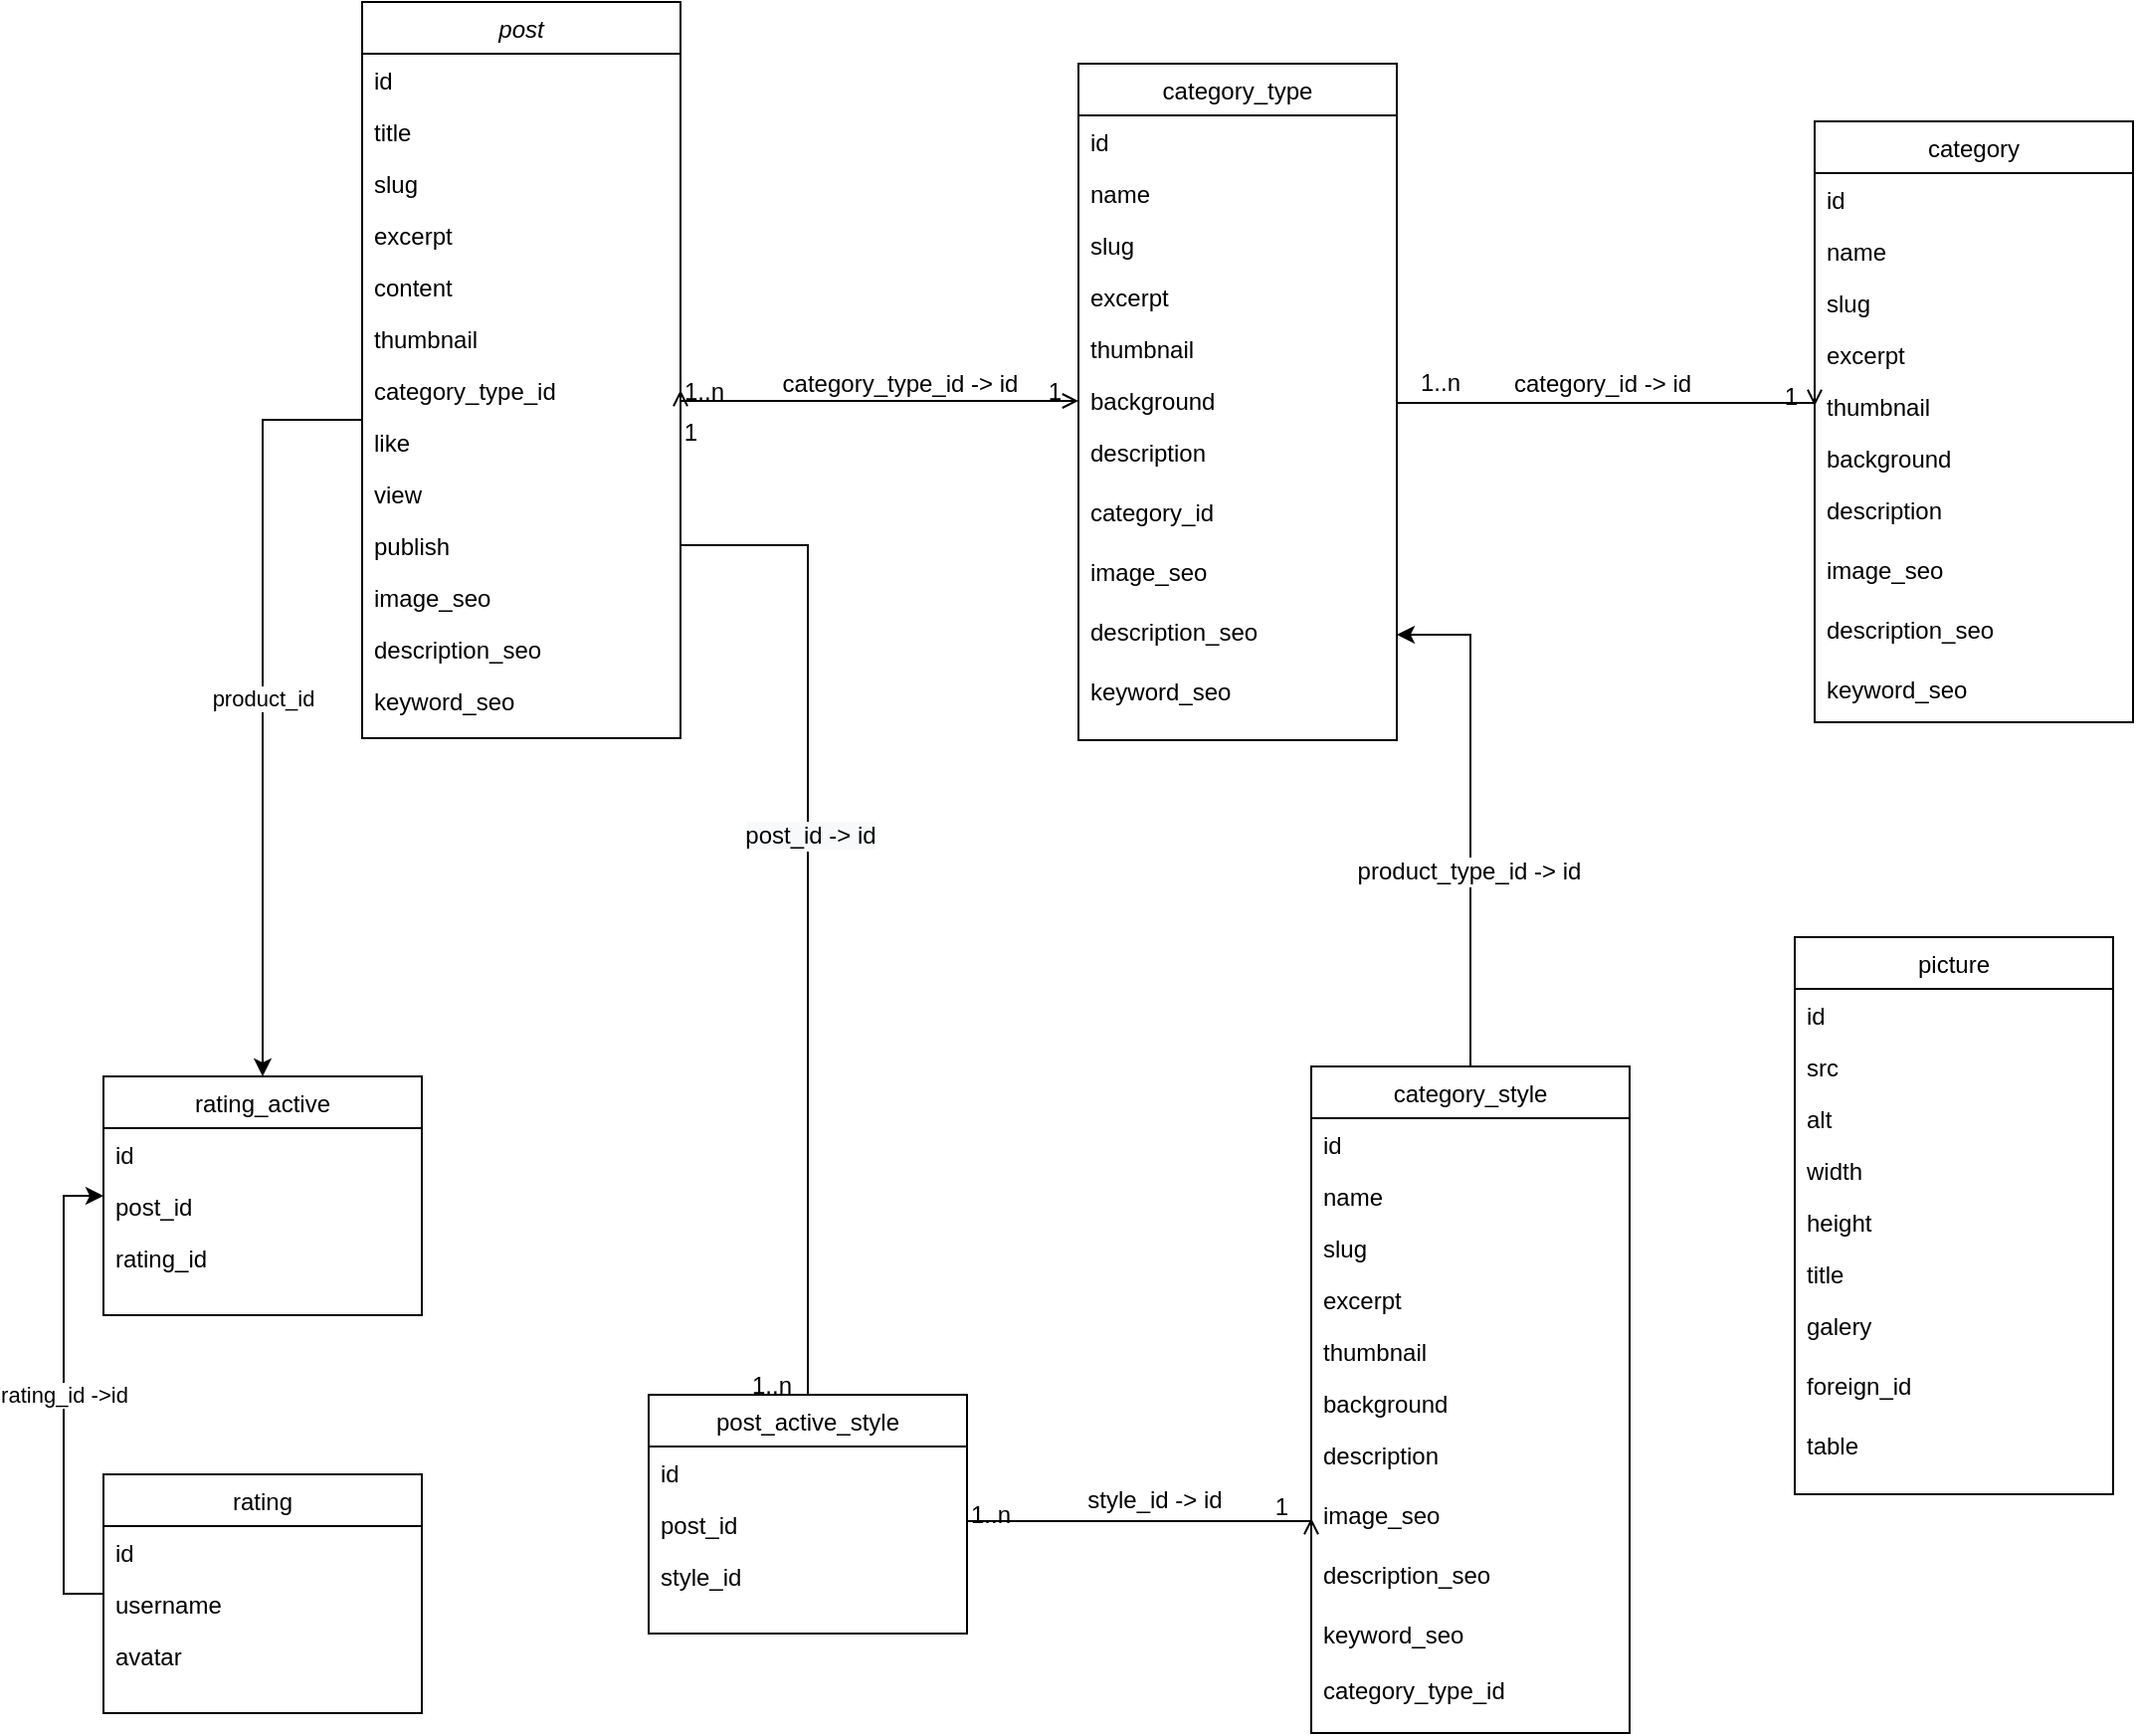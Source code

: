 <mxfile version="12.8.1" type="device"><diagram id="C5RBs43oDa-KdzZeNtuy" name="Page-1"><mxGraphModel dx="986" dy="471" grid="1" gridSize="10" guides="1" tooltips="1" connect="1" arrows="1" fold="1" page="1" pageScale="1" pageWidth="827" pageHeight="1169" math="0" shadow="0"><root><mxCell id="WIyWlLk6GJQsqaUBKTNV-0"/><mxCell id="WIyWlLk6GJQsqaUBKTNV-1" parent="WIyWlLk6GJQsqaUBKTNV-0"/><mxCell id="WOWW4CsGS_DyGr5pUcps-133" value="product_id" style="edgeStyle=orthogonalEdgeStyle;rounded=0;orthogonalLoop=1;jettySize=auto;html=1;entryX=0.5;entryY=0;entryDx=0;entryDy=0;" parent="WIyWlLk6GJQsqaUBKTNV-1" source="zkfFHV4jXpPFQw0GAbJ--0" target="WOWW4CsGS_DyGr5pUcps-103" edge="1"><mxGeometry relative="1" as="geometry"><mxPoint x="150" y="280.0" as="targetPoint"/><Array as="points"><mxPoint x="140" y="260"/></Array></mxGeometry></mxCell><mxCell id="zkfFHV4jXpPFQw0GAbJ--0" value="post" style="swimlane;fontStyle=2;align=center;verticalAlign=top;childLayout=stackLayout;horizontal=1;startSize=26;horizontalStack=0;resizeParent=1;resizeLast=0;collapsible=1;marginBottom=0;rounded=0;shadow=0;strokeWidth=1;" parent="WIyWlLk6GJQsqaUBKTNV-1" vertex="1"><mxGeometry x="190" y="50" width="160" height="370" as="geometry"><mxRectangle x="230" y="140" width="160" height="26" as="alternateBounds"/></mxGeometry></mxCell><mxCell id="zkfFHV4jXpPFQw0GAbJ--1" value="id" style="text;align=left;verticalAlign=top;spacingLeft=4;spacingRight=4;overflow=hidden;rotatable=0;points=[[0,0.5],[1,0.5]];portConstraint=eastwest;" parent="zkfFHV4jXpPFQw0GAbJ--0" vertex="1"><mxGeometry y="26" width="160" height="26" as="geometry"/></mxCell><mxCell id="zkfFHV4jXpPFQw0GAbJ--2" value="title" style="text;align=left;verticalAlign=top;spacingLeft=4;spacingRight=4;overflow=hidden;rotatable=0;points=[[0,0.5],[1,0.5]];portConstraint=eastwest;rounded=0;shadow=0;html=0;" parent="zkfFHV4jXpPFQw0GAbJ--0" vertex="1"><mxGeometry y="52" width="160" height="26" as="geometry"/></mxCell><mxCell id="zkfFHV4jXpPFQw0GAbJ--3" value="slug" style="text;align=left;verticalAlign=top;spacingLeft=4;spacingRight=4;overflow=hidden;rotatable=0;points=[[0,0.5],[1,0.5]];portConstraint=eastwest;rounded=0;shadow=0;html=0;" parent="zkfFHV4jXpPFQw0GAbJ--0" vertex="1"><mxGeometry y="78" width="160" height="26" as="geometry"/></mxCell><mxCell id="zkfFHV4jXpPFQw0GAbJ--5" value="excerpt" style="text;align=left;verticalAlign=top;spacingLeft=4;spacingRight=4;overflow=hidden;rotatable=0;points=[[0,0.5],[1,0.5]];portConstraint=eastwest;" parent="zkfFHV4jXpPFQw0GAbJ--0" vertex="1"><mxGeometry y="104" width="160" height="26" as="geometry"/></mxCell><mxCell id="WOWW4CsGS_DyGr5pUcps-6" value="content" style="text;align=left;verticalAlign=top;spacingLeft=4;spacingRight=4;overflow=hidden;rotatable=0;points=[[0,0.5],[1,0.5]];portConstraint=eastwest;" parent="zkfFHV4jXpPFQw0GAbJ--0" vertex="1"><mxGeometry y="130" width="160" height="26" as="geometry"/></mxCell><mxCell id="WOWW4CsGS_DyGr5pUcps-7" value="thumbnail" style="text;align=left;verticalAlign=top;spacingLeft=4;spacingRight=4;overflow=hidden;rotatable=0;points=[[0,0.5],[1,0.5]];portConstraint=eastwest;" parent="zkfFHV4jXpPFQw0GAbJ--0" vertex="1"><mxGeometry y="156" width="160" height="26" as="geometry"/></mxCell><mxCell id="WOWW4CsGS_DyGr5pUcps-13" value="category_type_id" style="text;align=left;verticalAlign=top;spacingLeft=4;spacingRight=4;overflow=hidden;rotatable=0;points=[[0,0.5],[1,0.5]];portConstraint=eastwest;" parent="zkfFHV4jXpPFQw0GAbJ--0" vertex="1"><mxGeometry y="182" width="160" height="26" as="geometry"/></mxCell><mxCell id="WOWW4CsGS_DyGr5pUcps-12" value="like&#xa;" style="text;align=left;verticalAlign=top;spacingLeft=4;spacingRight=4;overflow=hidden;rotatable=0;points=[[0,0.5],[1,0.5]];portConstraint=eastwest;" parent="zkfFHV4jXpPFQw0GAbJ--0" vertex="1"><mxGeometry y="208" width="160" height="26" as="geometry"/></mxCell><mxCell id="WOWW4CsGS_DyGr5pUcps-17" value="view" style="text;align=left;verticalAlign=top;spacingLeft=4;spacingRight=4;overflow=hidden;rotatable=0;points=[[0,0.5],[1,0.5]];portConstraint=eastwest;" parent="zkfFHV4jXpPFQw0GAbJ--0" vertex="1"><mxGeometry y="234" width="160" height="26" as="geometry"/></mxCell><mxCell id="WOWW4CsGS_DyGr5pUcps-18" value="publish" style="text;align=left;verticalAlign=top;spacingLeft=4;spacingRight=4;overflow=hidden;rotatable=0;points=[[0,0.5],[1,0.5]];portConstraint=eastwest;" parent="zkfFHV4jXpPFQw0GAbJ--0" vertex="1"><mxGeometry y="260" width="160" height="26" as="geometry"/></mxCell><mxCell id="WOWW4CsGS_DyGr5pUcps-16" value="image_seo" style="text;align=left;verticalAlign=top;spacingLeft=4;spacingRight=4;overflow=hidden;rotatable=0;points=[[0,0.5],[1,0.5]];portConstraint=eastwest;" parent="zkfFHV4jXpPFQw0GAbJ--0" vertex="1"><mxGeometry y="286" width="160" height="26" as="geometry"/></mxCell><mxCell id="WOWW4CsGS_DyGr5pUcps-15" value="description_seo" style="text;align=left;verticalAlign=top;spacingLeft=4;spacingRight=4;overflow=hidden;rotatable=0;points=[[0,0.5],[1,0.5]];portConstraint=eastwest;" parent="zkfFHV4jXpPFQw0GAbJ--0" vertex="1"><mxGeometry y="312" width="160" height="26" as="geometry"/></mxCell><mxCell id="WOWW4CsGS_DyGr5pUcps-14" value="keyword_seo" style="text;align=left;verticalAlign=top;spacingLeft=4;spacingRight=4;overflow=hidden;rotatable=0;points=[[0,0.5],[1,0.5]];portConstraint=eastwest;" parent="zkfFHV4jXpPFQw0GAbJ--0" vertex="1"><mxGeometry y="338" width="160" height="26" as="geometry"/></mxCell><mxCell id="zkfFHV4jXpPFQw0GAbJ--17" value="category_type" style="swimlane;fontStyle=0;align=center;verticalAlign=top;childLayout=stackLayout;horizontal=1;startSize=26;horizontalStack=0;resizeParent=1;resizeLast=0;collapsible=1;marginBottom=0;rounded=0;shadow=0;strokeWidth=1;" parent="WIyWlLk6GJQsqaUBKTNV-1" vertex="1"><mxGeometry x="550" y="81" width="160" height="340" as="geometry"><mxRectangle x="550" y="140" width="160" height="26" as="alternateBounds"/></mxGeometry></mxCell><mxCell id="zkfFHV4jXpPFQw0GAbJ--18" value="id" style="text;align=left;verticalAlign=top;spacingLeft=4;spacingRight=4;overflow=hidden;rotatable=0;points=[[0,0.5],[1,0.5]];portConstraint=eastwest;" parent="zkfFHV4jXpPFQw0GAbJ--17" vertex="1"><mxGeometry y="26" width="160" height="26" as="geometry"/></mxCell><mxCell id="zkfFHV4jXpPFQw0GAbJ--19" value="name" style="text;align=left;verticalAlign=top;spacingLeft=4;spacingRight=4;overflow=hidden;rotatable=0;points=[[0,0.5],[1,0.5]];portConstraint=eastwest;rounded=0;shadow=0;html=0;" parent="zkfFHV4jXpPFQw0GAbJ--17" vertex="1"><mxGeometry y="52" width="160" height="26" as="geometry"/></mxCell><mxCell id="zkfFHV4jXpPFQw0GAbJ--20" value="slug" style="text;align=left;verticalAlign=top;spacingLeft=4;spacingRight=4;overflow=hidden;rotatable=0;points=[[0,0.5],[1,0.5]];portConstraint=eastwest;rounded=0;shadow=0;html=0;" parent="zkfFHV4jXpPFQw0GAbJ--17" vertex="1"><mxGeometry y="78" width="160" height="26" as="geometry"/></mxCell><mxCell id="zkfFHV4jXpPFQw0GAbJ--24" value="excerpt" style="text;align=left;verticalAlign=top;spacingLeft=4;spacingRight=4;overflow=hidden;rotatable=0;points=[[0,0.5],[1,0.5]];portConstraint=eastwest;" parent="zkfFHV4jXpPFQw0GAbJ--17" vertex="1"><mxGeometry y="104" width="160" height="26" as="geometry"/></mxCell><mxCell id="zkfFHV4jXpPFQw0GAbJ--25" value="thumbnail" style="text;align=left;verticalAlign=top;spacingLeft=4;spacingRight=4;overflow=hidden;rotatable=0;points=[[0,0.5],[1,0.5]];portConstraint=eastwest;" parent="zkfFHV4jXpPFQw0GAbJ--17" vertex="1"><mxGeometry y="130" width="160" height="26" as="geometry"/></mxCell><mxCell id="WOWW4CsGS_DyGr5pUcps-20" value="background" style="text;align=left;verticalAlign=top;spacingLeft=4;spacingRight=4;overflow=hidden;rotatable=0;points=[[0,0.5],[1,0.5]];portConstraint=eastwest;" parent="zkfFHV4jXpPFQw0GAbJ--17" vertex="1"><mxGeometry y="156" width="160" height="26" as="geometry"/></mxCell><mxCell id="WOWW4CsGS_DyGr5pUcps-22" value="description" style="text;align=left;verticalAlign=top;spacingLeft=4;spacingRight=4;overflow=hidden;rotatable=0;points=[[0,0.5],[1,0.5]];portConstraint=eastwest;" parent="zkfFHV4jXpPFQw0GAbJ--17" vertex="1"><mxGeometry y="182" width="160" height="30" as="geometry"/></mxCell><mxCell id="WOWW4CsGS_DyGr5pUcps-23" value="category_id" style="text;align=left;verticalAlign=top;spacingLeft=4;spacingRight=4;overflow=hidden;rotatable=0;points=[[0,0.5],[1,0.5]];portConstraint=eastwest;" parent="zkfFHV4jXpPFQw0GAbJ--17" vertex="1"><mxGeometry y="212" width="160" height="30" as="geometry"/></mxCell><mxCell id="WOWW4CsGS_DyGr5pUcps-24" value="image_seo" style="text;align=left;verticalAlign=top;spacingLeft=4;spacingRight=4;overflow=hidden;rotatable=0;points=[[0,0.5],[1,0.5]];portConstraint=eastwest;" parent="zkfFHV4jXpPFQw0GAbJ--17" vertex="1"><mxGeometry y="242" width="160" height="30" as="geometry"/></mxCell><mxCell id="WOWW4CsGS_DyGr5pUcps-25" value="description_seo" style="text;align=left;verticalAlign=top;spacingLeft=4;spacingRight=4;overflow=hidden;rotatable=0;points=[[0,0.5],[1,0.5]];portConstraint=eastwest;" parent="zkfFHV4jXpPFQw0GAbJ--17" vertex="1"><mxGeometry y="272" width="160" height="30" as="geometry"/></mxCell><mxCell id="WOWW4CsGS_DyGr5pUcps-26" value="keyword_seo" style="text;align=left;verticalAlign=top;spacingLeft=4;spacingRight=4;overflow=hidden;rotatable=0;points=[[0,0.5],[1,0.5]];portConstraint=eastwest;" parent="zkfFHV4jXpPFQw0GAbJ--17" vertex="1"><mxGeometry y="302" width="160" height="30" as="geometry"/></mxCell><mxCell id="zkfFHV4jXpPFQw0GAbJ--26" value="" style="endArrow=open;shadow=0;strokeWidth=1;strokeColor=#000000;rounded=0;endFill=1;edgeStyle=elbowEdgeStyle;elbow=vertical;" parent="WIyWlLk6GJQsqaUBKTNV-1" source="zkfFHV4jXpPFQw0GAbJ--0" target="zkfFHV4jXpPFQw0GAbJ--17" edge="1"><mxGeometry x="0.5" y="41" relative="1" as="geometry"><mxPoint x="380" y="192" as="sourcePoint"/><mxPoint x="540" y="192" as="targetPoint"/><mxPoint x="-40" y="32" as="offset"/></mxGeometry></mxCell><mxCell id="zkfFHV4jXpPFQw0GAbJ--27" value="1..n" style="resizable=0;align=left;verticalAlign=bottom;labelBackgroundColor=none;fontSize=12;" parent="zkfFHV4jXpPFQw0GAbJ--26" connectable="0" vertex="1"><mxGeometry x="-1" relative="1" as="geometry"><mxPoint y="4" as="offset"/></mxGeometry></mxCell><mxCell id="zkfFHV4jXpPFQw0GAbJ--28" value="1" style="resizable=0;align=right;verticalAlign=bottom;labelBackgroundColor=none;fontSize=12;" parent="zkfFHV4jXpPFQw0GAbJ--26" connectable="0" vertex="1"><mxGeometry x="1" relative="1" as="geometry"><mxPoint x="-7" y="4" as="offset"/></mxGeometry></mxCell><mxCell id="zkfFHV4jXpPFQw0GAbJ--29" value="&lt;span style=&quot;text-align: left&quot;&gt;category_type_id&lt;/span&gt;&amp;nbsp;-&amp;gt; id" style="text;html=1;resizable=0;points=[];;align=center;verticalAlign=middle;labelBackgroundColor=none;rounded=0;shadow=0;strokeWidth=1;fontSize=12;" parent="zkfFHV4jXpPFQw0GAbJ--26" vertex="1" connectable="0"><mxGeometry x="0.5" y="49" relative="1" as="geometry"><mxPoint x="-40" y="40" as="offset"/></mxGeometry></mxCell><mxCell id="WOWW4CsGS_DyGr5pUcps-27" value="category" style="swimlane;fontStyle=0;align=center;verticalAlign=top;childLayout=stackLayout;horizontal=1;startSize=26;horizontalStack=0;resizeParent=1;resizeLast=0;collapsible=1;marginBottom=0;rounded=0;shadow=0;strokeWidth=1;" parent="WIyWlLk6GJQsqaUBKTNV-1" vertex="1"><mxGeometry x="920" y="110" width="160" height="302" as="geometry"><mxRectangle x="550" y="140" width="160" height="26" as="alternateBounds"/></mxGeometry></mxCell><mxCell id="WOWW4CsGS_DyGr5pUcps-28" value="id" style="text;align=left;verticalAlign=top;spacingLeft=4;spacingRight=4;overflow=hidden;rotatable=0;points=[[0,0.5],[1,0.5]];portConstraint=eastwest;" parent="WOWW4CsGS_DyGr5pUcps-27" vertex="1"><mxGeometry y="26" width="160" height="26" as="geometry"/></mxCell><mxCell id="WOWW4CsGS_DyGr5pUcps-29" value="name" style="text;align=left;verticalAlign=top;spacingLeft=4;spacingRight=4;overflow=hidden;rotatable=0;points=[[0,0.5],[1,0.5]];portConstraint=eastwest;rounded=0;shadow=0;html=0;" parent="WOWW4CsGS_DyGr5pUcps-27" vertex="1"><mxGeometry y="52" width="160" height="26" as="geometry"/></mxCell><mxCell id="WOWW4CsGS_DyGr5pUcps-30" value="slug" style="text;align=left;verticalAlign=top;spacingLeft=4;spacingRight=4;overflow=hidden;rotatable=0;points=[[0,0.5],[1,0.5]];portConstraint=eastwest;rounded=0;shadow=0;html=0;" parent="WOWW4CsGS_DyGr5pUcps-27" vertex="1"><mxGeometry y="78" width="160" height="26" as="geometry"/></mxCell><mxCell id="WOWW4CsGS_DyGr5pUcps-31" value="excerpt" style="text;align=left;verticalAlign=top;spacingLeft=4;spacingRight=4;overflow=hidden;rotatable=0;points=[[0,0.5],[1,0.5]];portConstraint=eastwest;" parent="WOWW4CsGS_DyGr5pUcps-27" vertex="1"><mxGeometry y="104" width="160" height="26" as="geometry"/></mxCell><mxCell id="WOWW4CsGS_DyGr5pUcps-32" value="thumbnail" style="text;align=left;verticalAlign=top;spacingLeft=4;spacingRight=4;overflow=hidden;rotatable=0;points=[[0,0.5],[1,0.5]];portConstraint=eastwest;" parent="WOWW4CsGS_DyGr5pUcps-27" vertex="1"><mxGeometry y="130" width="160" height="26" as="geometry"/></mxCell><mxCell id="WOWW4CsGS_DyGr5pUcps-33" value="background" style="text;align=left;verticalAlign=top;spacingLeft=4;spacingRight=4;overflow=hidden;rotatable=0;points=[[0,0.5],[1,0.5]];portConstraint=eastwest;" parent="WOWW4CsGS_DyGr5pUcps-27" vertex="1"><mxGeometry y="156" width="160" height="26" as="geometry"/></mxCell><mxCell id="WOWW4CsGS_DyGr5pUcps-34" value="description" style="text;align=left;verticalAlign=top;spacingLeft=4;spacingRight=4;overflow=hidden;rotatable=0;points=[[0,0.5],[1,0.5]];portConstraint=eastwest;" parent="WOWW4CsGS_DyGr5pUcps-27" vertex="1"><mxGeometry y="182" width="160" height="30" as="geometry"/></mxCell><mxCell id="WOWW4CsGS_DyGr5pUcps-36" value="image_seo" style="text;align=left;verticalAlign=top;spacingLeft=4;spacingRight=4;overflow=hidden;rotatable=0;points=[[0,0.5],[1,0.5]];portConstraint=eastwest;" parent="WOWW4CsGS_DyGr5pUcps-27" vertex="1"><mxGeometry y="212" width="160" height="30" as="geometry"/></mxCell><mxCell id="WOWW4CsGS_DyGr5pUcps-37" value="description_seo" style="text;align=left;verticalAlign=top;spacingLeft=4;spacingRight=4;overflow=hidden;rotatable=0;points=[[0,0.5],[1,0.5]];portConstraint=eastwest;" parent="WOWW4CsGS_DyGr5pUcps-27" vertex="1"><mxGeometry y="242" width="160" height="30" as="geometry"/></mxCell><mxCell id="WOWW4CsGS_DyGr5pUcps-38" value="keyword_seo" style="text;align=left;verticalAlign=top;spacingLeft=4;spacingRight=4;overflow=hidden;rotatable=0;points=[[0,0.5],[1,0.5]];portConstraint=eastwest;" parent="WOWW4CsGS_DyGr5pUcps-27" vertex="1"><mxGeometry y="272" width="160" height="30" as="geometry"/></mxCell><mxCell id="WOWW4CsGS_DyGr5pUcps-43" value="" style="endArrow=open;shadow=0;strokeWidth=1;strokeColor=#000000;rounded=0;endFill=1;edgeStyle=elbowEdgeStyle;elbow=vertical;entryX=0;entryY=0.5;entryDx=0;entryDy=0;exitX=1;exitY=0.5;exitDx=0;exitDy=0;" parent="WIyWlLk6GJQsqaUBKTNV-1" source="WOWW4CsGS_DyGr5pUcps-20" target="WOWW4CsGS_DyGr5pUcps-32" edge="1"><mxGeometry x="0.5" y="41" relative="1" as="geometry"><mxPoint x="770" y="239.5" as="sourcePoint"/><mxPoint x="990" y="239.5" as="targetPoint"/><mxPoint x="-40" y="32" as="offset"/></mxGeometry></mxCell><mxCell id="WOWW4CsGS_DyGr5pUcps-44" value="1..n" style="resizable=0;align=left;verticalAlign=bottom;labelBackgroundColor=none;fontSize=12;" parent="WOWW4CsGS_DyGr5pUcps-43" connectable="0" vertex="1"><mxGeometry x="-1" relative="1" as="geometry"><mxPoint x="10" as="offset"/></mxGeometry></mxCell><mxCell id="WOWW4CsGS_DyGr5pUcps-45" value="1" style="resizable=0;align=right;verticalAlign=bottom;labelBackgroundColor=none;fontSize=12;" parent="WOWW4CsGS_DyGr5pUcps-43" connectable="0" vertex="1"><mxGeometry x="1" relative="1" as="geometry"><mxPoint x="-7" y="4" as="offset"/></mxGeometry></mxCell><mxCell id="WOWW4CsGS_DyGr5pUcps-46" value="&lt;span style=&quot;text-align: left&quot;&gt;category_id&lt;/span&gt;&amp;nbsp;-&amp;gt; id" style="text;html=1;resizable=0;points=[];;align=center;verticalAlign=middle;labelBackgroundColor=none;rounded=0;shadow=0;strokeWidth=1;fontSize=12;" parent="WOWW4CsGS_DyGr5pUcps-43" vertex="1" connectable="0"><mxGeometry x="0.5" y="49" relative="1" as="geometry"><mxPoint x="-55.5" y="39" as="offset"/></mxGeometry></mxCell><mxCell id="uDPHRnKjwtNhrfCXkMd6-0" style="edgeStyle=orthogonalEdgeStyle;rounded=0;orthogonalLoop=1;jettySize=auto;html=1;entryX=1;entryY=0.5;entryDx=0;entryDy=0;" parent="WIyWlLk6GJQsqaUBKTNV-1" source="WOWW4CsGS_DyGr5pUcps-47" target="WOWW4CsGS_DyGr5pUcps-25" edge="1"><mxGeometry relative="1" as="geometry"/></mxCell><mxCell id="uDPHRnKjwtNhrfCXkMd6-3" value="product_type_id -&amp;gt; id" style="text;html=1;align=center;verticalAlign=middle;resizable=0;points=[];labelBackgroundColor=#ffffff;" parent="uDPHRnKjwtNhrfCXkMd6-0" vertex="1" connectable="0"><mxGeometry x="-0.224" y="1" relative="1" as="geometry"><mxPoint as="offset"/></mxGeometry></mxCell><mxCell id="WOWW4CsGS_DyGr5pUcps-47" value="category_style" style="swimlane;fontStyle=0;align=center;verticalAlign=top;childLayout=stackLayout;horizontal=1;startSize=26;horizontalStack=0;resizeParent=1;resizeLast=0;collapsible=1;marginBottom=0;rounded=0;shadow=0;strokeWidth=1;" parent="WIyWlLk6GJQsqaUBKTNV-1" vertex="1"><mxGeometry x="667" y="585" width="160" height="335" as="geometry"><mxRectangle x="550" y="140" width="160" height="26" as="alternateBounds"/></mxGeometry></mxCell><mxCell id="WOWW4CsGS_DyGr5pUcps-48" value="id" style="text;align=left;verticalAlign=top;spacingLeft=4;spacingRight=4;overflow=hidden;rotatable=0;points=[[0,0.5],[1,0.5]];portConstraint=eastwest;" parent="WOWW4CsGS_DyGr5pUcps-47" vertex="1"><mxGeometry y="26" width="160" height="26" as="geometry"/></mxCell><mxCell id="WOWW4CsGS_DyGr5pUcps-49" value="name" style="text;align=left;verticalAlign=top;spacingLeft=4;spacingRight=4;overflow=hidden;rotatable=0;points=[[0,0.5],[1,0.5]];portConstraint=eastwest;rounded=0;shadow=0;html=0;" parent="WOWW4CsGS_DyGr5pUcps-47" vertex="1"><mxGeometry y="52" width="160" height="26" as="geometry"/></mxCell><mxCell id="WOWW4CsGS_DyGr5pUcps-50" value="slug" style="text;align=left;verticalAlign=top;spacingLeft=4;spacingRight=4;overflow=hidden;rotatable=0;points=[[0,0.5],[1,0.5]];portConstraint=eastwest;rounded=0;shadow=0;html=0;" parent="WOWW4CsGS_DyGr5pUcps-47" vertex="1"><mxGeometry y="78" width="160" height="26" as="geometry"/></mxCell><mxCell id="WOWW4CsGS_DyGr5pUcps-51" value="excerpt" style="text;align=left;verticalAlign=top;spacingLeft=4;spacingRight=4;overflow=hidden;rotatable=0;points=[[0,0.5],[1,0.5]];portConstraint=eastwest;" parent="WOWW4CsGS_DyGr5pUcps-47" vertex="1"><mxGeometry y="104" width="160" height="26" as="geometry"/></mxCell><mxCell id="WOWW4CsGS_DyGr5pUcps-52" value="thumbnail" style="text;align=left;verticalAlign=top;spacingLeft=4;spacingRight=4;overflow=hidden;rotatable=0;points=[[0,0.5],[1,0.5]];portConstraint=eastwest;" parent="WOWW4CsGS_DyGr5pUcps-47" vertex="1"><mxGeometry y="130" width="160" height="26" as="geometry"/></mxCell><mxCell id="WOWW4CsGS_DyGr5pUcps-53" value="background" style="text;align=left;verticalAlign=top;spacingLeft=4;spacingRight=4;overflow=hidden;rotatable=0;points=[[0,0.5],[1,0.5]];portConstraint=eastwest;" parent="WOWW4CsGS_DyGr5pUcps-47" vertex="1"><mxGeometry y="156" width="160" height="26" as="geometry"/></mxCell><mxCell id="WOWW4CsGS_DyGr5pUcps-54" value="description" style="text;align=left;verticalAlign=top;spacingLeft=4;spacingRight=4;overflow=hidden;rotatable=0;points=[[0,0.5],[1,0.5]];portConstraint=eastwest;" parent="WOWW4CsGS_DyGr5pUcps-47" vertex="1"><mxGeometry y="182" width="160" height="30" as="geometry"/></mxCell><mxCell id="WOWW4CsGS_DyGr5pUcps-56" value="image_seo" style="text;align=left;verticalAlign=top;spacingLeft=4;spacingRight=4;overflow=hidden;rotatable=0;points=[[0,0.5],[1,0.5]];portConstraint=eastwest;" parent="WOWW4CsGS_DyGr5pUcps-47" vertex="1"><mxGeometry y="212" width="160" height="30" as="geometry"/></mxCell><mxCell id="WOWW4CsGS_DyGr5pUcps-79" value="description_seo" style="text;align=left;verticalAlign=top;spacingLeft=4;spacingRight=4;overflow=hidden;rotatable=0;points=[[0,0.5],[1,0.5]];portConstraint=eastwest;" parent="WOWW4CsGS_DyGr5pUcps-47" vertex="1"><mxGeometry y="242" width="160" height="30" as="geometry"/></mxCell><mxCell id="WOWW4CsGS_DyGr5pUcps-58" value="keyword_seo" style="text;align=left;verticalAlign=top;spacingLeft=4;spacingRight=4;overflow=hidden;rotatable=0;points=[[0,0.5],[1,0.5]];portConstraint=eastwest;" parent="WOWW4CsGS_DyGr5pUcps-47" vertex="1"><mxGeometry y="272" width="160" height="28" as="geometry"/></mxCell><mxCell id="uDPHRnKjwtNhrfCXkMd6-4" value="category_type_id&#xa;" style="text;align=left;verticalAlign=top;spacingLeft=4;spacingRight=4;overflow=hidden;rotatable=0;points=[[0,0.5],[1,0.5]];portConstraint=eastwest;" parent="WOWW4CsGS_DyGr5pUcps-47" vertex="1"><mxGeometry y="300" width="160" height="28" as="geometry"/></mxCell><mxCell id="WOWW4CsGS_DyGr5pUcps-59" value="" style="endArrow=open;shadow=0;strokeWidth=1;strokeColor=#000000;rounded=0;endFill=1;edgeStyle=elbowEdgeStyle;elbow=vertical;exitX=0.5;exitY=0;exitDx=0;exitDy=0;entryX=1;entryY=0.5;entryDx=0;entryDy=0;" parent="WIyWlLk6GJQsqaUBKTNV-1" source="WOWW4CsGS_DyGr5pUcps-63" target="WOWW4CsGS_DyGr5pUcps-13" edge="1"><mxGeometry x="0.5" y="41" relative="1" as="geometry"><mxPoint x="440" y="637" as="sourcePoint"/><mxPoint x="414" y="340" as="targetPoint"/><mxPoint x="-40" y="32" as="offset"/><Array as="points"><mxPoint x="390" y="323"/></Array></mxGeometry></mxCell><mxCell id="WOWW4CsGS_DyGr5pUcps-60" value="1..n" style="resizable=0;align=left;verticalAlign=bottom;labelBackgroundColor=none;fontSize=12;" parent="WOWW4CsGS_DyGr5pUcps-59" connectable="0" vertex="1"><mxGeometry x="-1" relative="1" as="geometry"><mxPoint x="-30" y="4" as="offset"/></mxGeometry></mxCell><mxCell id="WOWW4CsGS_DyGr5pUcps-61" value="1" style="resizable=0;align=right;verticalAlign=bottom;labelBackgroundColor=none;fontSize=12;" parent="WOWW4CsGS_DyGr5pUcps-59" connectable="0" vertex="1"><mxGeometry x="1" relative="1" as="geometry"><mxPoint x="10" y="30" as="offset"/></mxGeometry></mxCell><mxCell id="uDPHRnKjwtNhrfCXkMd6-2" value="&lt;span style=&quot;background-color: rgb(248 , 249 , 250)&quot;&gt;post_id -&amp;gt; id&lt;/span&gt;" style="text;html=1;align=center;verticalAlign=middle;resizable=0;points=[];labelBackgroundColor=#ffffff;" parent="WOWW4CsGS_DyGr5pUcps-59" vertex="1" connectable="0"><mxGeometry x="-0.01" y="-1" relative="1" as="geometry"><mxPoint as="offset"/></mxGeometry></mxCell><mxCell id="WOWW4CsGS_DyGr5pUcps-63" value="post_active_style" style="swimlane;fontStyle=0;align=center;verticalAlign=top;childLayout=stackLayout;horizontal=1;startSize=26;horizontalStack=0;resizeParent=1;resizeLast=0;collapsible=1;marginBottom=0;rounded=0;shadow=0;strokeWidth=1;" parent="WIyWlLk6GJQsqaUBKTNV-1" vertex="1"><mxGeometry x="334" y="750" width="160" height="120" as="geometry"><mxRectangle x="550" y="140" width="160" height="26" as="alternateBounds"/></mxGeometry></mxCell><mxCell id="WOWW4CsGS_DyGr5pUcps-64" value="id" style="text;align=left;verticalAlign=top;spacingLeft=4;spacingRight=4;overflow=hidden;rotatable=0;points=[[0,0.5],[1,0.5]];portConstraint=eastwest;" parent="WOWW4CsGS_DyGr5pUcps-63" vertex="1"><mxGeometry y="26" width="160" height="26" as="geometry"/></mxCell><mxCell id="WOWW4CsGS_DyGr5pUcps-65" value="post_id" style="text;align=left;verticalAlign=top;spacingLeft=4;spacingRight=4;overflow=hidden;rotatable=0;points=[[0,0.5],[1,0.5]];portConstraint=eastwest;rounded=0;shadow=0;html=0;" parent="WOWW4CsGS_DyGr5pUcps-63" vertex="1"><mxGeometry y="52" width="160" height="26" as="geometry"/></mxCell><mxCell id="WOWW4CsGS_DyGr5pUcps-66" value="style_id" style="text;align=left;verticalAlign=top;spacingLeft=4;spacingRight=4;overflow=hidden;rotatable=0;points=[[0,0.5],[1,0.5]];portConstraint=eastwest;rounded=0;shadow=0;html=0;" parent="WOWW4CsGS_DyGr5pUcps-63" vertex="1"><mxGeometry y="78" width="160" height="26" as="geometry"/></mxCell><mxCell id="WOWW4CsGS_DyGr5pUcps-75" value="" style="endArrow=open;shadow=0;strokeWidth=1;strokeColor=#000000;rounded=0;endFill=1;edgeStyle=elbowEdgeStyle;elbow=vertical;exitX=1;exitY=0.5;exitDx=0;exitDy=0;entryX=0;entryY=0.5;entryDx=0;entryDy=0;" parent="WIyWlLk6GJQsqaUBKTNV-1" source="WOWW4CsGS_DyGr5pUcps-65" target="WOWW4CsGS_DyGr5pUcps-56" edge="1"><mxGeometry x="0.5" y="41" relative="1" as="geometry"><mxPoint x="470" y="721" as="sourcePoint"/><mxPoint x="610" y="727" as="targetPoint"/><mxPoint x="-40" y="32" as="offset"/><Array as="points"/></mxGeometry></mxCell><mxCell id="WOWW4CsGS_DyGr5pUcps-76" value="1..n" style="resizable=0;align=left;verticalAlign=bottom;labelBackgroundColor=none;fontSize=12;" parent="WOWW4CsGS_DyGr5pUcps-75" connectable="0" vertex="1"><mxGeometry x="-1" relative="1" as="geometry"><mxPoint y="4" as="offset"/></mxGeometry></mxCell><mxCell id="WOWW4CsGS_DyGr5pUcps-77" value="1" style="resizable=0;align=right;verticalAlign=bottom;labelBackgroundColor=none;fontSize=12;" parent="WOWW4CsGS_DyGr5pUcps-75" connectable="0" vertex="1"><mxGeometry x="1" relative="1" as="geometry"><mxPoint x="-10" y="3.24" as="offset"/></mxGeometry></mxCell><mxCell id="WOWW4CsGS_DyGr5pUcps-78" value="style_id -&amp;gt; id" style="text;html=1;resizable=0;points=[];;align=center;verticalAlign=middle;labelBackgroundColor=none;rounded=0;shadow=0;strokeWidth=1;fontSize=12;" parent="WOWW4CsGS_DyGr5pUcps-75" vertex="1" connectable="0"><mxGeometry x="0.5" y="49" relative="1" as="geometry"><mxPoint x="-37" y="38" as="offset"/></mxGeometry></mxCell><mxCell id="WOWW4CsGS_DyGr5pUcps-80" value="picture" style="swimlane;fontStyle=0;align=center;verticalAlign=top;childLayout=stackLayout;horizontal=1;startSize=26;horizontalStack=0;resizeParent=1;resizeLast=0;collapsible=1;marginBottom=0;rounded=0;shadow=0;strokeWidth=1;" parent="WIyWlLk6GJQsqaUBKTNV-1" vertex="1"><mxGeometry x="910" y="520" width="160" height="280" as="geometry"><mxRectangle x="550" y="140" width="160" height="26" as="alternateBounds"/></mxGeometry></mxCell><mxCell id="WOWW4CsGS_DyGr5pUcps-81" value="id" style="text;align=left;verticalAlign=top;spacingLeft=4;spacingRight=4;overflow=hidden;rotatable=0;points=[[0,0.5],[1,0.5]];portConstraint=eastwest;" parent="WOWW4CsGS_DyGr5pUcps-80" vertex="1"><mxGeometry y="26" width="160" height="26" as="geometry"/></mxCell><mxCell id="WOWW4CsGS_DyGr5pUcps-82" value="src" style="text;align=left;verticalAlign=top;spacingLeft=4;spacingRight=4;overflow=hidden;rotatable=0;points=[[0,0.5],[1,0.5]];portConstraint=eastwest;rounded=0;shadow=0;html=0;" parent="WOWW4CsGS_DyGr5pUcps-80" vertex="1"><mxGeometry y="52" width="160" height="26" as="geometry"/></mxCell><mxCell id="WOWW4CsGS_DyGr5pUcps-83" value="alt" style="text;align=left;verticalAlign=top;spacingLeft=4;spacingRight=4;overflow=hidden;rotatable=0;points=[[0,0.5],[1,0.5]];portConstraint=eastwest;rounded=0;shadow=0;html=0;" parent="WOWW4CsGS_DyGr5pUcps-80" vertex="1"><mxGeometry y="78" width="160" height="26" as="geometry"/></mxCell><mxCell id="WOWW4CsGS_DyGr5pUcps-84" value="width" style="text;align=left;verticalAlign=top;spacingLeft=4;spacingRight=4;overflow=hidden;rotatable=0;points=[[0,0.5],[1,0.5]];portConstraint=eastwest;" parent="WOWW4CsGS_DyGr5pUcps-80" vertex="1"><mxGeometry y="104" width="160" height="26" as="geometry"/></mxCell><mxCell id="WOWW4CsGS_DyGr5pUcps-85" value="height" style="text;align=left;verticalAlign=top;spacingLeft=4;spacingRight=4;overflow=hidden;rotatable=0;points=[[0,0.5],[1,0.5]];portConstraint=eastwest;" parent="WOWW4CsGS_DyGr5pUcps-80" vertex="1"><mxGeometry y="130" width="160" height="26" as="geometry"/></mxCell><mxCell id="WOWW4CsGS_DyGr5pUcps-86" value="title" style="text;align=left;verticalAlign=top;spacingLeft=4;spacingRight=4;overflow=hidden;rotatable=0;points=[[0,0.5],[1,0.5]];portConstraint=eastwest;" parent="WOWW4CsGS_DyGr5pUcps-80" vertex="1"><mxGeometry y="156" width="160" height="26" as="geometry"/></mxCell><mxCell id="WOWW4CsGS_DyGr5pUcps-87" value="galery" style="text;align=left;verticalAlign=top;spacingLeft=4;spacingRight=4;overflow=hidden;rotatable=0;points=[[0,0.5],[1,0.5]];portConstraint=eastwest;" parent="WOWW4CsGS_DyGr5pUcps-80" vertex="1"><mxGeometry y="182" width="160" height="30" as="geometry"/></mxCell><mxCell id="WOWW4CsGS_DyGr5pUcps-135" value="foreign_id" style="text;align=left;verticalAlign=top;spacingLeft=4;spacingRight=4;overflow=hidden;rotatable=0;points=[[0,0.5],[1,0.5]];portConstraint=eastwest;" parent="WOWW4CsGS_DyGr5pUcps-80" vertex="1"><mxGeometry y="212" width="160" height="30" as="geometry"/></mxCell><mxCell id="WOWW4CsGS_DyGr5pUcps-136" value="table" style="text;align=left;verticalAlign=top;spacingLeft=4;spacingRight=4;overflow=hidden;rotatable=0;points=[[0,0.5],[1,0.5]];portConstraint=eastwest;" parent="WOWW4CsGS_DyGr5pUcps-80" vertex="1"><mxGeometry y="242" width="160" height="30" as="geometry"/></mxCell><mxCell id="WOWW4CsGS_DyGr5pUcps-107" value="rating_id -&amp;gt;id" style="edgeStyle=orthogonalEdgeStyle;rounded=0;orthogonalLoop=1;jettySize=auto;html=1;" parent="WIyWlLk6GJQsqaUBKTNV-1" source="WOWW4CsGS_DyGr5pUcps-91" target="WOWW4CsGS_DyGr5pUcps-103" edge="1"><mxGeometry relative="1" as="geometry"><Array as="points"><mxPoint x="40" y="850"/><mxPoint x="40" y="650"/></Array></mxGeometry></mxCell><mxCell id="WOWW4CsGS_DyGr5pUcps-91" value="rating" style="swimlane;fontStyle=0;align=center;verticalAlign=top;childLayout=stackLayout;horizontal=1;startSize=26;horizontalStack=0;resizeParent=1;resizeLast=0;collapsible=1;marginBottom=0;rounded=0;shadow=0;strokeWidth=1;" parent="WIyWlLk6GJQsqaUBKTNV-1" vertex="1"><mxGeometry x="60" y="790" width="160" height="120" as="geometry"><mxRectangle x="550" y="140" width="160" height="26" as="alternateBounds"/></mxGeometry></mxCell><mxCell id="WOWW4CsGS_DyGr5pUcps-92" value="id" style="text;align=left;verticalAlign=top;spacingLeft=4;spacingRight=4;overflow=hidden;rotatable=0;points=[[0,0.5],[1,0.5]];portConstraint=eastwest;" parent="WOWW4CsGS_DyGr5pUcps-91" vertex="1"><mxGeometry y="26" width="160" height="26" as="geometry"/></mxCell><mxCell id="WOWW4CsGS_DyGr5pUcps-93" value="username" style="text;align=left;verticalAlign=top;spacingLeft=4;spacingRight=4;overflow=hidden;rotatable=0;points=[[0,0.5],[1,0.5]];portConstraint=eastwest;rounded=0;shadow=0;html=0;" parent="WOWW4CsGS_DyGr5pUcps-91" vertex="1"><mxGeometry y="52" width="160" height="26" as="geometry"/></mxCell><mxCell id="WOWW4CsGS_DyGr5pUcps-94" value="avatar" style="text;align=left;verticalAlign=top;spacingLeft=4;spacingRight=4;overflow=hidden;rotatable=0;points=[[0,0.5],[1,0.5]];portConstraint=eastwest;rounded=0;shadow=0;html=0;" parent="WOWW4CsGS_DyGr5pUcps-91" vertex="1"><mxGeometry y="78" width="160" height="26" as="geometry"/></mxCell><mxCell id="WOWW4CsGS_DyGr5pUcps-103" value="rating_active" style="swimlane;fontStyle=0;align=center;verticalAlign=top;childLayout=stackLayout;horizontal=1;startSize=26;horizontalStack=0;resizeParent=1;resizeLast=0;collapsible=1;marginBottom=0;rounded=0;shadow=0;strokeWidth=1;" parent="WIyWlLk6GJQsqaUBKTNV-1" vertex="1"><mxGeometry x="60" y="590" width="160" height="120" as="geometry"><mxRectangle x="550" y="140" width="160" height="26" as="alternateBounds"/></mxGeometry></mxCell><mxCell id="WOWW4CsGS_DyGr5pUcps-104" value="id" style="text;align=left;verticalAlign=top;spacingLeft=4;spacingRight=4;overflow=hidden;rotatable=0;points=[[0,0.5],[1,0.5]];portConstraint=eastwest;" parent="WOWW4CsGS_DyGr5pUcps-103" vertex="1"><mxGeometry y="26" width="160" height="26" as="geometry"/></mxCell><mxCell id="WOWW4CsGS_DyGr5pUcps-105" value="post_id" style="text;align=left;verticalAlign=top;spacingLeft=4;spacingRight=4;overflow=hidden;rotatable=0;points=[[0,0.5],[1,0.5]];portConstraint=eastwest;rounded=0;shadow=0;html=0;" parent="WOWW4CsGS_DyGr5pUcps-103" vertex="1"><mxGeometry y="52" width="160" height="26" as="geometry"/></mxCell><mxCell id="WOWW4CsGS_DyGr5pUcps-106" value="rating_id" style="text;align=left;verticalAlign=top;spacingLeft=4;spacingRight=4;overflow=hidden;rotatable=0;points=[[0,0.5],[1,0.5]];portConstraint=eastwest;rounded=0;shadow=0;html=0;" parent="WOWW4CsGS_DyGr5pUcps-103" vertex="1"><mxGeometry y="78" width="160" height="26" as="geometry"/></mxCell></root></mxGraphModel></diagram></mxfile>
